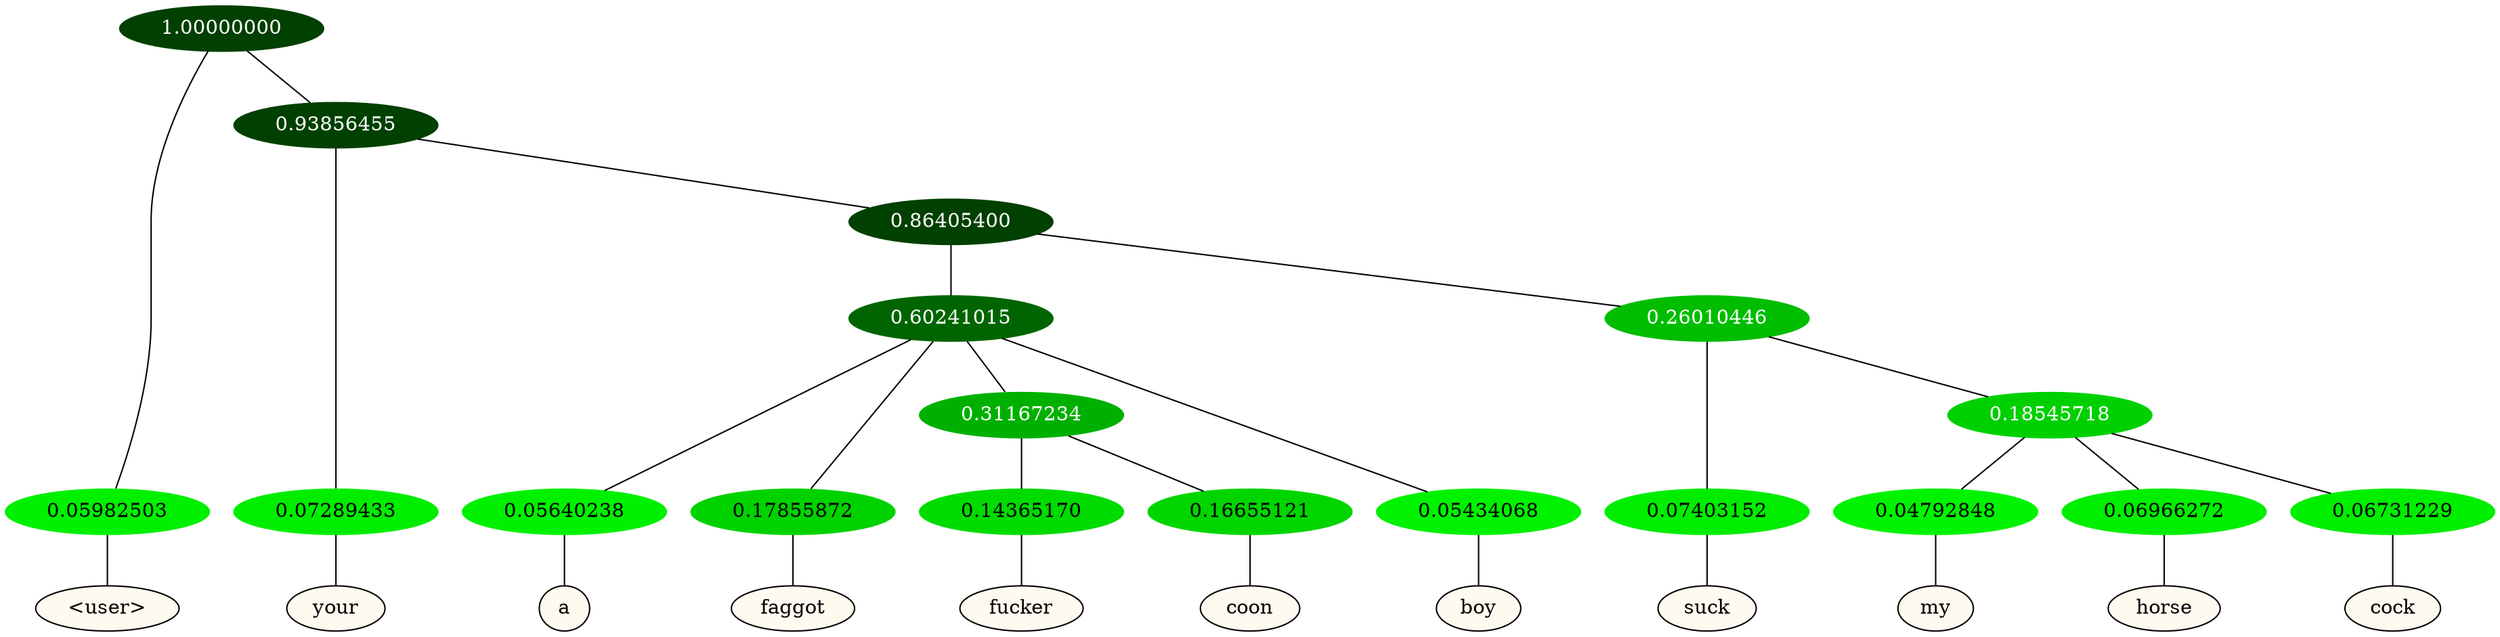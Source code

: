 graph {
	node [format=png height=0.15 nodesep=0.001 ordering=out overlap=prism overlap_scaling=0.01 ranksep=0.001 ratio=0.2 style=filled width=0.15]
	{
		rank=same
		a_w_1 [label="\<user\>" color=black fillcolor=floralwhite style="filled,solid"]
		a_w_3 [label=your color=black fillcolor=floralwhite style="filled,solid"]
		a_w_7 [label=a color=black fillcolor=floralwhite style="filled,solid"]
		a_w_8 [label=faggot color=black fillcolor=floralwhite style="filled,solid"]
		a_w_13 [label=fucker color=black fillcolor=floralwhite style="filled,solid"]
		a_w_14 [label=coon color=black fillcolor=floralwhite style="filled,solid"]
		a_w_10 [label=boy color=black fillcolor=floralwhite style="filled,solid"]
		a_w_11 [label=suck color=black fillcolor=floralwhite style="filled,solid"]
		a_w_15 [label=my color=black fillcolor=floralwhite style="filled,solid"]
		a_w_16 [label=horse color=black fillcolor=floralwhite style="filled,solid"]
		a_w_17 [label=cock color=black fillcolor=floralwhite style="filled,solid"]
	}
	a_n_1 -- a_w_1
	a_n_3 -- a_w_3
	a_n_7 -- a_w_7
	a_n_8 -- a_w_8
	a_n_13 -- a_w_13
	a_n_14 -- a_w_14
	a_n_10 -- a_w_10
	a_n_11 -- a_w_11
	a_n_15 -- a_w_15
	a_n_16 -- a_w_16
	a_n_17 -- a_w_17
	{
		rank=same
		a_n_1 [label=0.05982503 color="0.334 1.000 0.940" fontcolor=black]
		a_n_3 [label=0.07289433 color="0.334 1.000 0.927" fontcolor=black]
		a_n_7 [label=0.05640238 color="0.334 1.000 0.944" fontcolor=black]
		a_n_8 [label=0.17855872 color="0.334 1.000 0.821" fontcolor=black]
		a_n_13 [label=0.14365170 color="0.334 1.000 0.856" fontcolor=black]
		a_n_14 [label=0.16655121 color="0.334 1.000 0.833" fontcolor=black]
		a_n_10 [label=0.05434068 color="0.334 1.000 0.946" fontcolor=black]
		a_n_11 [label=0.07403152 color="0.334 1.000 0.926" fontcolor=black]
		a_n_15 [label=0.04792848 color="0.334 1.000 0.952" fontcolor=black]
		a_n_16 [label=0.06966272 color="0.334 1.000 0.930" fontcolor=black]
		a_n_17 [label=0.06731229 color="0.334 1.000 0.933" fontcolor=black]
	}
	a_n_0 [label=1.00000000 color="0.334 1.000 0.250" fontcolor=grey99]
	a_n_0 -- a_n_1
	a_n_2 [label=0.93856455 color="0.334 1.000 0.250" fontcolor=grey99]
	a_n_0 -- a_n_2
	a_n_2 -- a_n_3
	a_n_4 [label=0.86405400 color="0.334 1.000 0.250" fontcolor=grey99]
	a_n_2 -- a_n_4
	a_n_5 [label=0.60241015 color="0.334 1.000 0.398" fontcolor=grey99]
	a_n_4 -- a_n_5
	a_n_6 [label=0.26010446 color="0.334 1.000 0.740" fontcolor=grey99]
	a_n_4 -- a_n_6
	a_n_5 -- a_n_7
	a_n_5 -- a_n_8
	a_n_9 [label=0.31167234 color="0.334 1.000 0.688" fontcolor=grey99]
	a_n_5 -- a_n_9
	a_n_5 -- a_n_10
	a_n_6 -- a_n_11
	a_n_12 [label=0.18545718 color="0.334 1.000 0.815" fontcolor=grey99]
	a_n_6 -- a_n_12
	a_n_9 -- a_n_13
	a_n_9 -- a_n_14
	a_n_12 -- a_n_15
	a_n_12 -- a_n_16
	a_n_12 -- a_n_17
}
